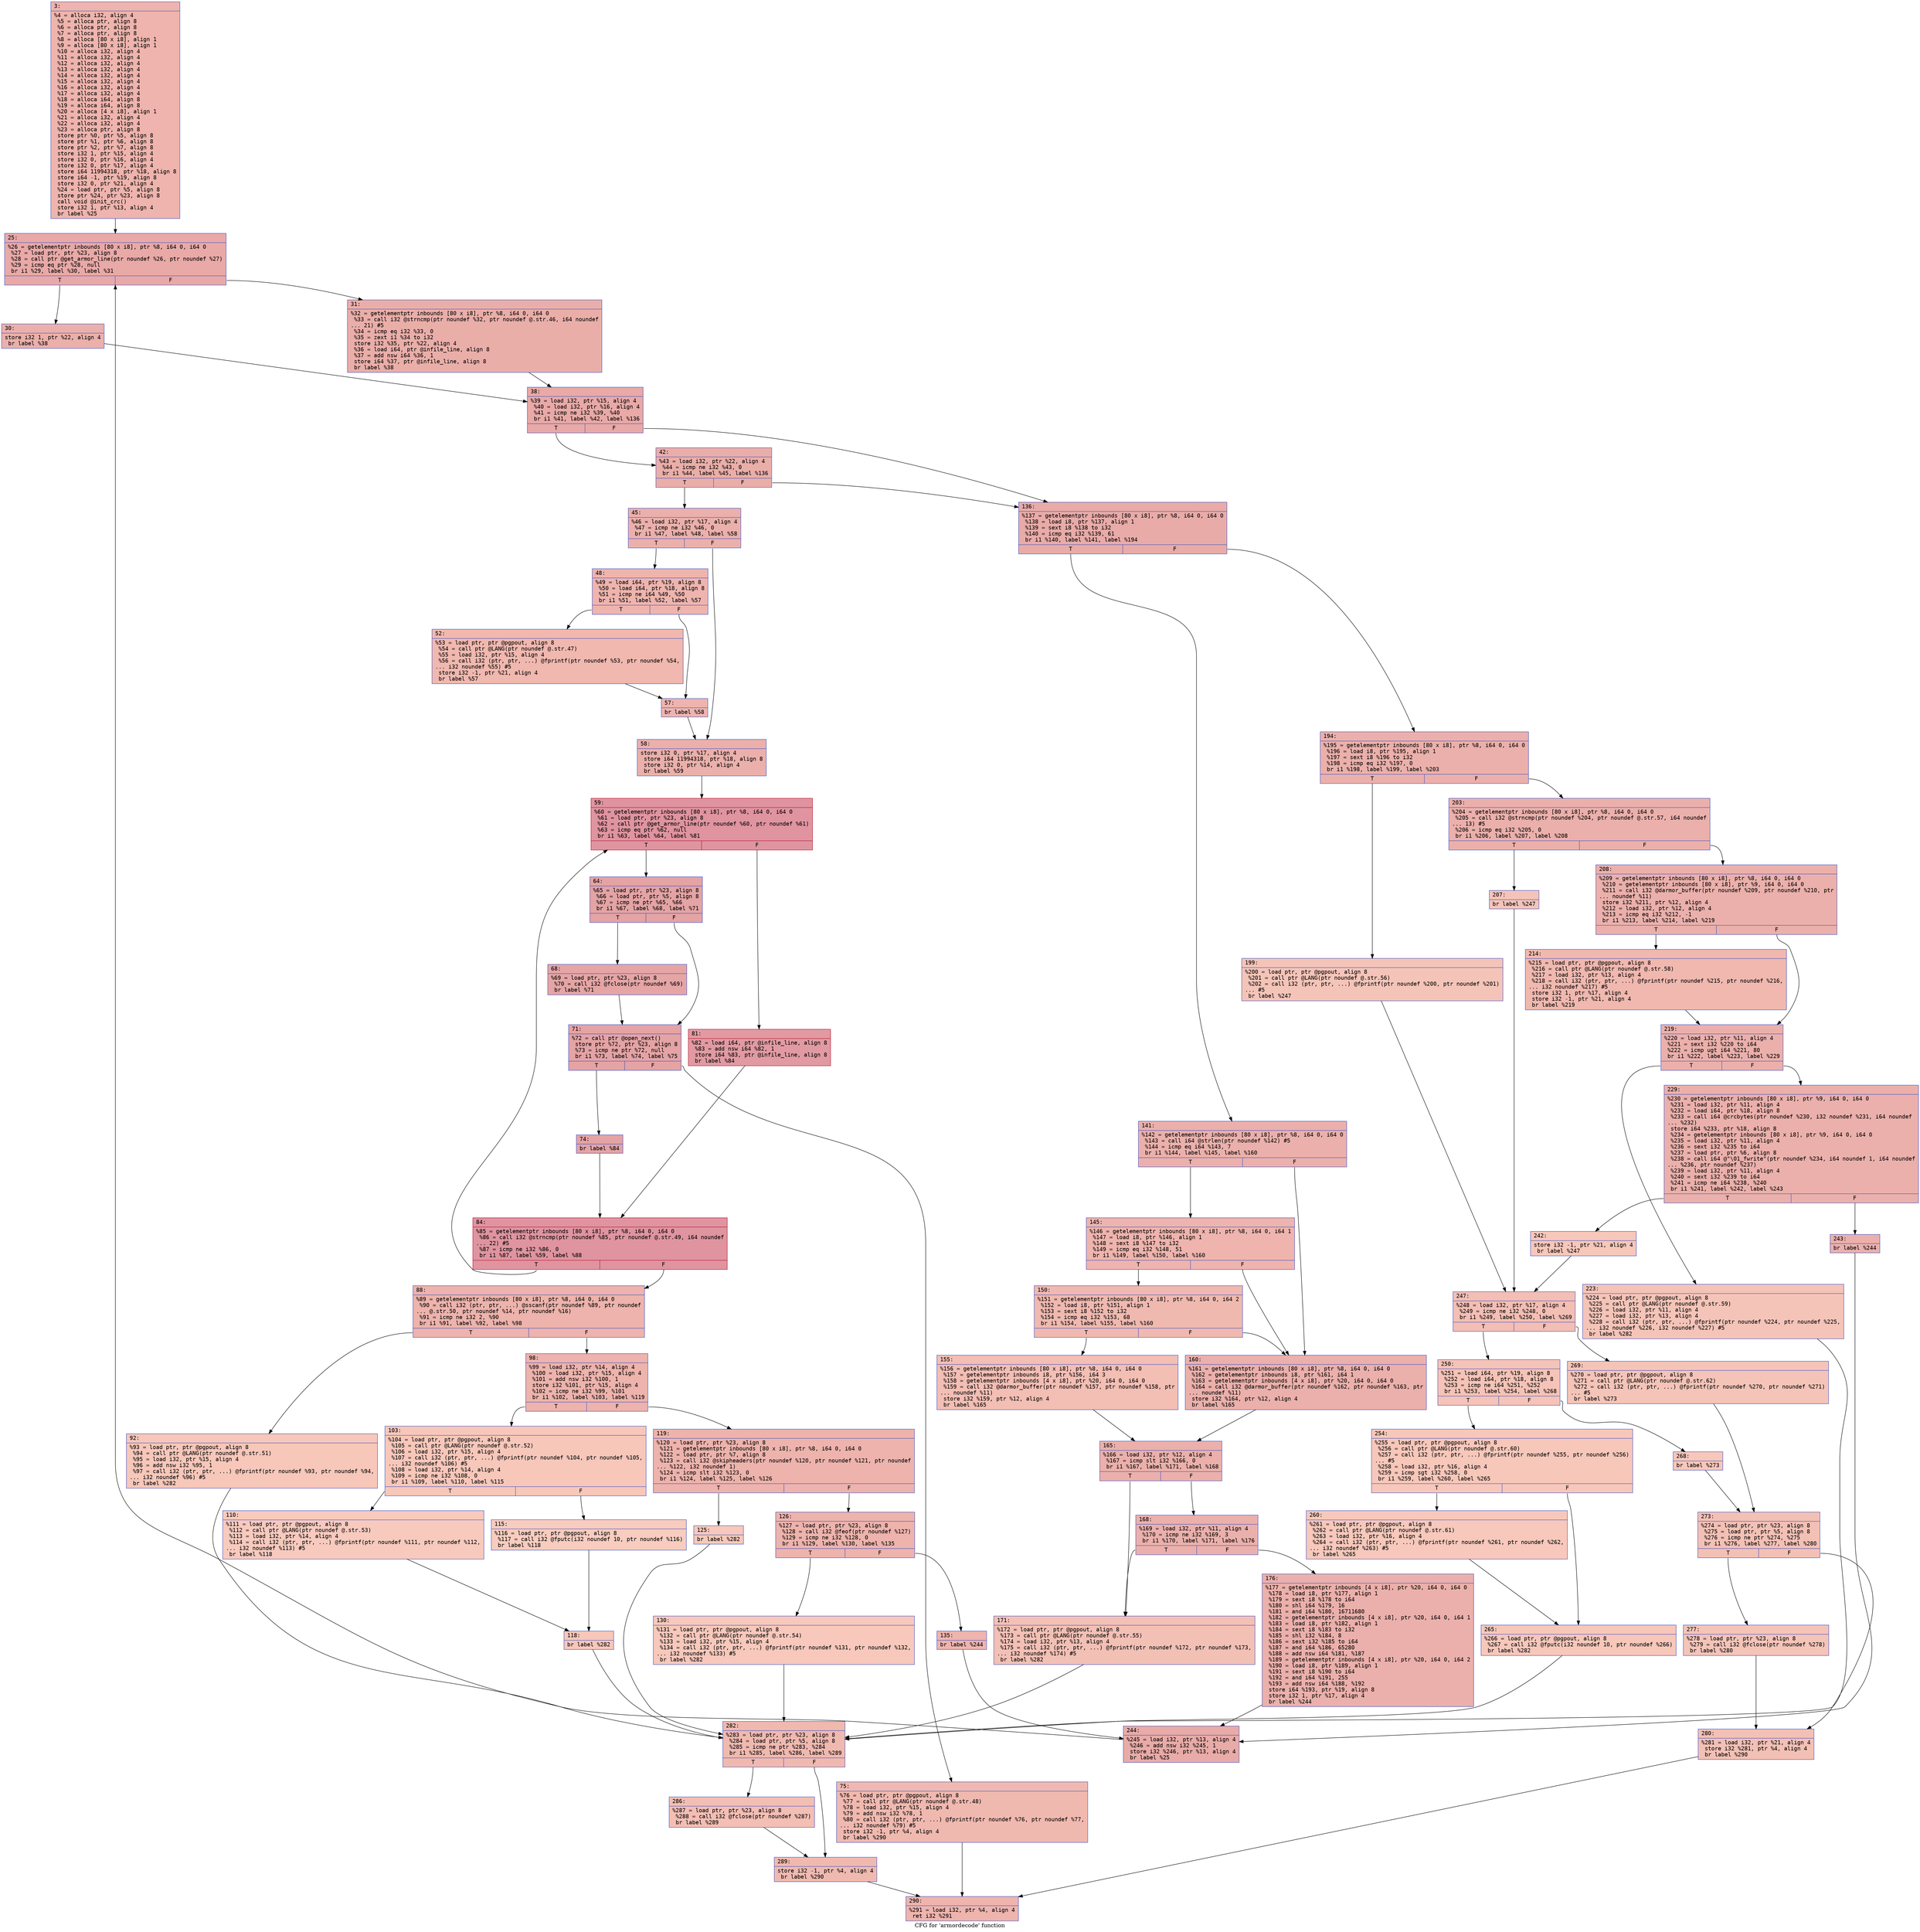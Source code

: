 digraph "CFG for 'armordecode' function" {
	label="CFG for 'armordecode' function";

	Node0x600001c0c230 [shape=record,color="#3d50c3ff", style=filled, fillcolor="#d8564670" fontname="Courier",label="{3:\l|  %4 = alloca i32, align 4\l  %5 = alloca ptr, align 8\l  %6 = alloca ptr, align 8\l  %7 = alloca ptr, align 8\l  %8 = alloca [80 x i8], align 1\l  %9 = alloca [80 x i8], align 1\l  %10 = alloca i32, align 4\l  %11 = alloca i32, align 4\l  %12 = alloca i32, align 4\l  %13 = alloca i32, align 4\l  %14 = alloca i32, align 4\l  %15 = alloca i32, align 4\l  %16 = alloca i32, align 4\l  %17 = alloca i32, align 4\l  %18 = alloca i64, align 8\l  %19 = alloca i64, align 8\l  %20 = alloca [4 x i8], align 1\l  %21 = alloca i32, align 4\l  %22 = alloca i32, align 4\l  %23 = alloca ptr, align 8\l  store ptr %0, ptr %5, align 8\l  store ptr %1, ptr %6, align 8\l  store ptr %2, ptr %7, align 8\l  store i32 1, ptr %15, align 4\l  store i32 0, ptr %16, align 4\l  store i32 0, ptr %17, align 4\l  store i64 11994318, ptr %18, align 8\l  store i64 -1, ptr %19, align 8\l  store i32 0, ptr %21, align 4\l  %24 = load ptr, ptr %5, align 8\l  store ptr %24, ptr %23, align 8\l  call void @init_crc()\l  store i32 1, ptr %13, align 4\l  br label %25\l}"];
	Node0x600001c0c230 -> Node0x600001c0c280[tooltip="3 -> 25\nProbability 100.00%" ];
	Node0x600001c0c280 [shape=record,color="#3d50c3ff", style=filled, fillcolor="#ca3b3770" fontname="Courier",label="{25:\l|  %26 = getelementptr inbounds [80 x i8], ptr %8, i64 0, i64 0\l  %27 = load ptr, ptr %23, align 8\l  %28 = call ptr @get_armor_line(ptr noundef %26, ptr noundef %27)\l  %29 = icmp eq ptr %28, null\l  br i1 %29, label %30, label %31\l|{<s0>T|<s1>F}}"];
	Node0x600001c0c280:s0 -> Node0x600001c0c2d0[tooltip="25 -> 30\nProbability 37.50%" ];
	Node0x600001c0c280:s1 -> Node0x600001c0c320[tooltip="25 -> 31\nProbability 62.50%" ];
	Node0x600001c0c2d0 [shape=record,color="#3d50c3ff", style=filled, fillcolor="#d24b4070" fontname="Courier",label="{30:\l|  store i32 1, ptr %22, align 4\l  br label %38\l}"];
	Node0x600001c0c2d0 -> Node0x600001c0c370[tooltip="30 -> 38\nProbability 100.00%" ];
	Node0x600001c0c320 [shape=record,color="#3d50c3ff", style=filled, fillcolor="#d0473d70" fontname="Courier",label="{31:\l|  %32 = getelementptr inbounds [80 x i8], ptr %8, i64 0, i64 0\l  %33 = call i32 @strncmp(ptr noundef %32, ptr noundef @.str.46, i64 noundef\l... 21) #5\l  %34 = icmp eq i32 %33, 0\l  %35 = zext i1 %34 to i32\l  store i32 %35, ptr %22, align 4\l  %36 = load i64, ptr @infile_line, align 8\l  %37 = add nsw i64 %36, 1\l  store i64 %37, ptr @infile_line, align 8\l  br label %38\l}"];
	Node0x600001c0c320 -> Node0x600001c0c370[tooltip="31 -> 38\nProbability 100.00%" ];
	Node0x600001c0c370 [shape=record,color="#3d50c3ff", style=filled, fillcolor="#ca3b3770" fontname="Courier",label="{38:\l|  %39 = load i32, ptr %15, align 4\l  %40 = load i32, ptr %16, align 4\l  %41 = icmp ne i32 %39, %40\l  br i1 %41, label %42, label %136\l|{<s0>T|<s1>F}}"];
	Node0x600001c0c370:s0 -> Node0x600001c0c3c0[tooltip="38 -> 42\nProbability 50.00%" ];
	Node0x600001c0c370:s1 -> Node0x600001c0cbe0[tooltip="38 -> 136\nProbability 50.00%" ];
	Node0x600001c0c3c0 [shape=record,color="#3d50c3ff", style=filled, fillcolor="#d0473d70" fontname="Courier",label="{42:\l|  %43 = load i32, ptr %22, align 4\l  %44 = icmp ne i32 %43, 0\l  br i1 %44, label %45, label %136\l|{<s0>T|<s1>F}}"];
	Node0x600001c0c3c0:s0 -> Node0x600001c0c410[tooltip="42 -> 45\nProbability 62.50%" ];
	Node0x600001c0c3c0:s1 -> Node0x600001c0cbe0[tooltip="42 -> 136\nProbability 37.50%" ];
	Node0x600001c0c410 [shape=record,color="#3d50c3ff", style=filled, fillcolor="#d24b4070" fontname="Courier",label="{45:\l|  %46 = load i32, ptr %17, align 4\l  %47 = icmp ne i32 %46, 0\l  br i1 %47, label %48, label %58\l|{<s0>T|<s1>F}}"];
	Node0x600001c0c410:s0 -> Node0x600001c0c460[tooltip="45 -> 48\nProbability 62.50%" ];
	Node0x600001c0c410:s1 -> Node0x600001c0c550[tooltip="45 -> 58\nProbability 37.50%" ];
	Node0x600001c0c460 [shape=record,color="#3d50c3ff", style=filled, fillcolor="#d8564670" fontname="Courier",label="{48:\l|  %49 = load i64, ptr %19, align 8\l  %50 = load i64, ptr %18, align 8\l  %51 = icmp ne i64 %49, %50\l  br i1 %51, label %52, label %57\l|{<s0>T|<s1>F}}"];
	Node0x600001c0c460:s0 -> Node0x600001c0c4b0[tooltip="48 -> 52\nProbability 50.00%" ];
	Node0x600001c0c460:s1 -> Node0x600001c0c500[tooltip="48 -> 57\nProbability 50.00%" ];
	Node0x600001c0c4b0 [shape=record,color="#3d50c3ff", style=filled, fillcolor="#dc5d4a70" fontname="Courier",label="{52:\l|  %53 = load ptr, ptr @pgpout, align 8\l  %54 = call ptr @LANG(ptr noundef @.str.47)\l  %55 = load i32, ptr %15, align 4\l  %56 = call i32 (ptr, ptr, ...) @fprintf(ptr noundef %53, ptr noundef %54,\l... i32 noundef %55) #5\l  store i32 -1, ptr %21, align 4\l  br label %57\l}"];
	Node0x600001c0c4b0 -> Node0x600001c0c500[tooltip="52 -> 57\nProbability 100.00%" ];
	Node0x600001c0c500 [shape=record,color="#3d50c3ff", style=filled, fillcolor="#d8564670" fontname="Courier",label="{57:\l|  br label %58\l}"];
	Node0x600001c0c500 -> Node0x600001c0c550[tooltip="57 -> 58\nProbability 100.00%" ];
	Node0x600001c0c550 [shape=record,color="#3d50c3ff", style=filled, fillcolor="#d24b4070" fontname="Courier",label="{58:\l|  store i32 0, ptr %17, align 4\l  store i64 11994318, ptr %18, align 8\l  store i32 0, ptr %14, align 4\l  br label %59\l}"];
	Node0x600001c0c550 -> Node0x600001c0c5a0[tooltip="58 -> 59\nProbability 100.00%" ];
	Node0x600001c0c5a0 [shape=record,color="#b70d28ff", style=filled, fillcolor="#b70d2870" fontname="Courier",label="{59:\l|  %60 = getelementptr inbounds [80 x i8], ptr %8, i64 0, i64 0\l  %61 = load ptr, ptr %23, align 8\l  %62 = call ptr @get_armor_line(ptr noundef %60, ptr noundef %61)\l  %63 = icmp eq ptr %62, null\l  br i1 %63, label %64, label %81\l|{<s0>T|<s1>F}}"];
	Node0x600001c0c5a0:s0 -> Node0x600001c0c5f0[tooltip="59 -> 64\nProbability 37.50%" ];
	Node0x600001c0c5a0:s1 -> Node0x600001c0c780[tooltip="59 -> 81\nProbability 62.50%" ];
	Node0x600001c0c5f0 [shape=record,color="#3d50c3ff", style=filled, fillcolor="#c32e3170" fontname="Courier",label="{64:\l|  %65 = load ptr, ptr %23, align 8\l  %66 = load ptr, ptr %5, align 8\l  %67 = icmp ne ptr %65, %66\l  br i1 %67, label %68, label %71\l|{<s0>T|<s1>F}}"];
	Node0x600001c0c5f0:s0 -> Node0x600001c0c640[tooltip="64 -> 68\nProbability 62.50%" ];
	Node0x600001c0c5f0:s1 -> Node0x600001c0c690[tooltip="64 -> 71\nProbability 37.50%" ];
	Node0x600001c0c640 [shape=record,color="#3d50c3ff", style=filled, fillcolor="#c5333470" fontname="Courier",label="{68:\l|  %69 = load ptr, ptr %23, align 8\l  %70 = call i32 @fclose(ptr noundef %69)\l  br label %71\l}"];
	Node0x600001c0c640 -> Node0x600001c0c690[tooltip="68 -> 71\nProbability 100.00%" ];
	Node0x600001c0c690 [shape=record,color="#3d50c3ff", style=filled, fillcolor="#c32e3170" fontname="Courier",label="{71:\l|  %72 = call ptr @open_next()\l  store ptr %72, ptr %23, align 8\l  %73 = icmp ne ptr %72, null\l  br i1 %73, label %74, label %75\l|{<s0>T|<s1>F}}"];
	Node0x600001c0c690:s0 -> Node0x600001c0c6e0[tooltip="71 -> 74\nProbability 96.88%" ];
	Node0x600001c0c690:s1 -> Node0x600001c0c730[tooltip="71 -> 75\nProbability 3.12%" ];
	Node0x600001c0c6e0 [shape=record,color="#3d50c3ff", style=filled, fillcolor="#c32e3170" fontname="Courier",label="{74:\l|  br label %84\l}"];
	Node0x600001c0c6e0 -> Node0x600001c0c7d0[tooltip="74 -> 84\nProbability 100.00%" ];
	Node0x600001c0c730 [shape=record,color="#3d50c3ff", style=filled, fillcolor="#de614d70" fontname="Courier",label="{75:\l|  %76 = load ptr, ptr @pgpout, align 8\l  %77 = call ptr @LANG(ptr noundef @.str.48)\l  %78 = load i32, ptr %15, align 4\l  %79 = add nsw i32 %78, 1\l  %80 = call i32 (ptr, ptr, ...) @fprintf(ptr noundef %76, ptr noundef %77,\l... i32 noundef %79) #5\l  store i32 -1, ptr %4, align 4\l  br label %290\l}"];
	Node0x600001c0c730 -> Node0x600001c0d6d0[tooltip="75 -> 290\nProbability 100.00%" ];
	Node0x600001c0c780 [shape=record,color="#b70d28ff", style=filled, fillcolor="#bb1b2c70" fontname="Courier",label="{81:\l|  %82 = load i64, ptr @infile_line, align 8\l  %83 = add nsw i64 %82, 1\l  store i64 %83, ptr @infile_line, align 8\l  br label %84\l}"];
	Node0x600001c0c780 -> Node0x600001c0c7d0[tooltip="81 -> 84\nProbability 100.00%" ];
	Node0x600001c0c7d0 [shape=record,color="#b70d28ff", style=filled, fillcolor="#b70d2870" fontname="Courier",label="{84:\l|  %85 = getelementptr inbounds [80 x i8], ptr %8, i64 0, i64 0\l  %86 = call i32 @strncmp(ptr noundef %85, ptr noundef @.str.49, i64 noundef\l... 22) #5\l  %87 = icmp ne i32 %86, 0\l  br i1 %87, label %59, label %88\l|{<s0>T|<s1>F}}"];
	Node0x600001c0c7d0:s0 -> Node0x600001c0c5a0[tooltip="84 -> 59\nProbability 96.88%" ];
	Node0x600001c0c7d0:s1 -> Node0x600001c0c820[tooltip="84 -> 88\nProbability 3.12%" ];
	Node0x600001c0c820 [shape=record,color="#3d50c3ff", style=filled, fillcolor="#d6524470" fontname="Courier",label="{88:\l|  %89 = getelementptr inbounds [80 x i8], ptr %8, i64 0, i64 0\l  %90 = call i32 (ptr, ptr, ...) @sscanf(ptr noundef %89, ptr noundef\l... @.str.50, ptr noundef %14, ptr noundef %16)\l  %91 = icmp ne i32 2, %90\l  br i1 %91, label %92, label %98\l|{<s0>T|<s1>F}}"];
	Node0x600001c0c820:s0 -> Node0x600001c0c870[tooltip="88 -> 92\nProbability 3.12%" ];
	Node0x600001c0c820:s1 -> Node0x600001c0c8c0[tooltip="88 -> 98\nProbability 96.88%" ];
	Node0x600001c0c870 [shape=record,color="#3d50c3ff", style=filled, fillcolor="#ec7f6370" fontname="Courier",label="{92:\l|  %93 = load ptr, ptr @pgpout, align 8\l  %94 = call ptr @LANG(ptr noundef @.str.51)\l  %95 = load i32, ptr %15, align 4\l  %96 = add nsw i32 %95, 1\l  %97 = call i32 (ptr, ptr, ...) @fprintf(ptr noundef %93, ptr noundef %94,\l... i32 noundef %96) #5\l  br label %282\l}"];
	Node0x600001c0c870 -> Node0x600001c0d5e0[tooltip="92 -> 282\nProbability 100.00%" ];
	Node0x600001c0c8c0 [shape=record,color="#3d50c3ff", style=filled, fillcolor="#d6524470" fontname="Courier",label="{98:\l|  %99 = load i32, ptr %14, align 4\l  %100 = load i32, ptr %15, align 4\l  %101 = add nsw i32 %100, 1\l  store i32 %101, ptr %15, align 4\l  %102 = icmp ne i32 %99, %101\l  br i1 %102, label %103, label %119\l|{<s0>T|<s1>F}}"];
	Node0x600001c0c8c0:s0 -> Node0x600001c0c910[tooltip="98 -> 103\nProbability 3.12%" ];
	Node0x600001c0c8c0:s1 -> Node0x600001c0ca50[tooltip="98 -> 119\nProbability 96.88%" ];
	Node0x600001c0c910 [shape=record,color="#3d50c3ff", style=filled, fillcolor="#ec7f6370" fontname="Courier",label="{103:\l|  %104 = load ptr, ptr @pgpout, align 8\l  %105 = call ptr @LANG(ptr noundef @.str.52)\l  %106 = load i32, ptr %15, align 4\l  %107 = call i32 (ptr, ptr, ...) @fprintf(ptr noundef %104, ptr noundef %105,\l... i32 noundef %106) #5\l  %108 = load i32, ptr %14, align 4\l  %109 = icmp ne i32 %108, 0\l  br i1 %109, label %110, label %115\l|{<s0>T|<s1>F}}"];
	Node0x600001c0c910:s0 -> Node0x600001c0c960[tooltip="103 -> 110\nProbability 62.50%" ];
	Node0x600001c0c910:s1 -> Node0x600001c0c9b0[tooltip="103 -> 115\nProbability 37.50%" ];
	Node0x600001c0c960 [shape=record,color="#3d50c3ff", style=filled, fillcolor="#ef886b70" fontname="Courier",label="{110:\l|  %111 = load ptr, ptr @pgpout, align 8\l  %112 = call ptr @LANG(ptr noundef @.str.53)\l  %113 = load i32, ptr %14, align 4\l  %114 = call i32 (ptr, ptr, ...) @fprintf(ptr noundef %111, ptr noundef %112,\l... i32 noundef %113) #5\l  br label %118\l}"];
	Node0x600001c0c960 -> Node0x600001c0ca00[tooltip="110 -> 118\nProbability 100.00%" ];
	Node0x600001c0c9b0 [shape=record,color="#3d50c3ff", style=filled, fillcolor="#f08b6e70" fontname="Courier",label="{115:\l|  %116 = load ptr, ptr @pgpout, align 8\l  %117 = call i32 @fputc(i32 noundef 10, ptr noundef %116)\l  br label %118\l}"];
	Node0x600001c0c9b0 -> Node0x600001c0ca00[tooltip="115 -> 118\nProbability 100.00%" ];
	Node0x600001c0ca00 [shape=record,color="#3d50c3ff", style=filled, fillcolor="#ec7f6370" fontname="Courier",label="{118:\l|  br label %282\l}"];
	Node0x600001c0ca00 -> Node0x600001c0d5e0[tooltip="118 -> 282\nProbability 100.00%" ];
	Node0x600001c0ca50 [shape=record,color="#3d50c3ff", style=filled, fillcolor="#d6524470" fontname="Courier",label="{119:\l|  %120 = load ptr, ptr %23, align 8\l  %121 = getelementptr inbounds [80 x i8], ptr %8, i64 0, i64 0\l  %122 = load ptr, ptr %7, align 8\l  %123 = call i32 @skipheaders(ptr noundef %120, ptr noundef %121, ptr noundef\l... %122, i32 noundef 1)\l  %124 = icmp slt i32 %123, 0\l  br i1 %124, label %125, label %126\l|{<s0>T|<s1>F}}"];
	Node0x600001c0ca50:s0 -> Node0x600001c0caa0[tooltip="119 -> 125\nProbability 3.12%" ];
	Node0x600001c0ca50:s1 -> Node0x600001c0caf0[tooltip="119 -> 126\nProbability 96.88%" ];
	Node0x600001c0caa0 [shape=record,color="#3d50c3ff", style=filled, fillcolor="#ed836670" fontname="Courier",label="{125:\l|  br label %282\l}"];
	Node0x600001c0caa0 -> Node0x600001c0d5e0[tooltip="125 -> 282\nProbability 100.00%" ];
	Node0x600001c0caf0 [shape=record,color="#3d50c3ff", style=filled, fillcolor="#d6524470" fontname="Courier",label="{126:\l|  %127 = load ptr, ptr %23, align 8\l  %128 = call i32 @feof(ptr noundef %127)\l  %129 = icmp ne i32 %128, 0\l  br i1 %129, label %130, label %135\l|{<s0>T|<s1>F}}"];
	Node0x600001c0caf0:s0 -> Node0x600001c0cb40[tooltip="126 -> 130\nProbability 3.12%" ];
	Node0x600001c0caf0:s1 -> Node0x600001c0cb90[tooltip="126 -> 135\nProbability 96.88%" ];
	Node0x600001c0cb40 [shape=record,color="#3d50c3ff", style=filled, fillcolor="#ed836670" fontname="Courier",label="{130:\l|  %131 = load ptr, ptr @pgpout, align 8\l  %132 = call ptr @LANG(ptr noundef @.str.54)\l  %133 = load i32, ptr %15, align 4\l  %134 = call i32 (ptr, ptr, ...) @fprintf(ptr noundef %131, ptr noundef %132,\l... i32 noundef %133) #5\l  br label %282\l}"];
	Node0x600001c0cb40 -> Node0x600001c0d5e0[tooltip="130 -> 282\nProbability 100.00%" ];
	Node0x600001c0cb90 [shape=record,color="#3d50c3ff", style=filled, fillcolor="#d8564670" fontname="Courier",label="{135:\l|  br label %244\l}"];
	Node0x600001c0cb90 -> Node0x600001c0d270[tooltip="135 -> 244\nProbability 100.00%" ];
	Node0x600001c0cbe0 [shape=record,color="#3d50c3ff", style=filled, fillcolor="#cc403a70" fontname="Courier",label="{136:\l|  %137 = getelementptr inbounds [80 x i8], ptr %8, i64 0, i64 0\l  %138 = load i8, ptr %137, align 1\l  %139 = sext i8 %138 to i32\l  %140 = icmp eq i32 %139, 61\l  br i1 %140, label %141, label %194\l|{<s0>T|<s1>F}}"];
	Node0x600001c0cbe0:s0 -> Node0x600001c0cc30[tooltip="136 -> 141\nProbability 50.00%" ];
	Node0x600001c0cbe0:s1 -> Node0x600001c0cf00[tooltip="136 -> 194\nProbability 50.00%" ];
	Node0x600001c0cc30 [shape=record,color="#3d50c3ff", style=filled, fillcolor="#d24b4070" fontname="Courier",label="{141:\l|  %142 = getelementptr inbounds [80 x i8], ptr %8, i64 0, i64 0\l  %143 = call i64 @strlen(ptr noundef %142) #5\l  %144 = icmp eq i64 %143, 7\l  br i1 %144, label %145, label %160\l|{<s0>T|<s1>F}}"];
	Node0x600001c0cc30:s0 -> Node0x600001c0cc80[tooltip="141 -> 145\nProbability 50.00%" ];
	Node0x600001c0cc30:s1 -> Node0x600001c0cd70[tooltip="141 -> 160\nProbability 50.00%" ];
	Node0x600001c0cc80 [shape=record,color="#3d50c3ff", style=filled, fillcolor="#d8564670" fontname="Courier",label="{145:\l|  %146 = getelementptr inbounds [80 x i8], ptr %8, i64 0, i64 1\l  %147 = load i8, ptr %146, align 1\l  %148 = sext i8 %147 to i32\l  %149 = icmp eq i32 %148, 51\l  br i1 %149, label %150, label %160\l|{<s0>T|<s1>F}}"];
	Node0x600001c0cc80:s0 -> Node0x600001c0ccd0[tooltip="145 -> 150\nProbability 50.00%" ];
	Node0x600001c0cc80:s1 -> Node0x600001c0cd70[tooltip="145 -> 160\nProbability 50.00%" ];
	Node0x600001c0ccd0 [shape=record,color="#3d50c3ff", style=filled, fillcolor="#de614d70" fontname="Courier",label="{150:\l|  %151 = getelementptr inbounds [80 x i8], ptr %8, i64 0, i64 2\l  %152 = load i8, ptr %151, align 1\l  %153 = sext i8 %152 to i32\l  %154 = icmp eq i32 %153, 68\l  br i1 %154, label %155, label %160\l|{<s0>T|<s1>F}}"];
	Node0x600001c0ccd0:s0 -> Node0x600001c0cd20[tooltip="150 -> 155\nProbability 50.00%" ];
	Node0x600001c0ccd0:s1 -> Node0x600001c0cd70[tooltip="150 -> 160\nProbability 50.00%" ];
	Node0x600001c0cd20 [shape=record,color="#3d50c3ff", style=filled, fillcolor="#e36c5570" fontname="Courier",label="{155:\l|  %156 = getelementptr inbounds [80 x i8], ptr %8, i64 0, i64 0\l  %157 = getelementptr inbounds i8, ptr %156, i64 3\l  %158 = getelementptr inbounds [4 x i8], ptr %20, i64 0, i64 0\l  %159 = call i32 @darmor_buffer(ptr noundef %157, ptr noundef %158, ptr\l... noundef %11)\l  store i32 %159, ptr %12, align 4\l  br label %165\l}"];
	Node0x600001c0cd20 -> Node0x600001c0cdc0[tooltip="155 -> 165\nProbability 100.00%" ];
	Node0x600001c0cd70 [shape=record,color="#3d50c3ff", style=filled, fillcolor="#d24b4070" fontname="Courier",label="{160:\l|  %161 = getelementptr inbounds [80 x i8], ptr %8, i64 0, i64 0\l  %162 = getelementptr inbounds i8, ptr %161, i64 1\l  %163 = getelementptr inbounds [4 x i8], ptr %20, i64 0, i64 0\l  %164 = call i32 @darmor_buffer(ptr noundef %162, ptr noundef %163, ptr\l... noundef %11)\l  store i32 %164, ptr %12, align 4\l  br label %165\l}"];
	Node0x600001c0cd70 -> Node0x600001c0cdc0[tooltip="160 -> 165\nProbability 100.00%" ];
	Node0x600001c0cdc0 [shape=record,color="#3d50c3ff", style=filled, fillcolor="#d24b4070" fontname="Courier",label="{165:\l|  %166 = load i32, ptr %12, align 4\l  %167 = icmp slt i32 %166, 0\l  br i1 %167, label %171, label %168\l|{<s0>T|<s1>F}}"];
	Node0x600001c0cdc0:s0 -> Node0x600001c0ce60[tooltip="165 -> 171\nProbability 3.12%" ];
	Node0x600001c0cdc0:s1 -> Node0x600001c0ce10[tooltip="165 -> 168\nProbability 96.88%" ];
	Node0x600001c0ce10 [shape=record,color="#3d50c3ff", style=filled, fillcolor="#d24b4070" fontname="Courier",label="{168:\l|  %169 = load i32, ptr %11, align 4\l  %170 = icmp ne i32 %169, 3\l  br i1 %170, label %171, label %176\l|{<s0>T|<s1>F}}"];
	Node0x600001c0ce10:s0 -> Node0x600001c0ce60[tooltip="168 -> 171\nProbability 3.12%" ];
	Node0x600001c0ce10:s1 -> Node0x600001c0ceb0[tooltip="168 -> 176\nProbability 96.88%" ];
	Node0x600001c0ce60 [shape=record,color="#3d50c3ff", style=filled, fillcolor="#e5705870" fontname="Courier",label="{171:\l|  %172 = load ptr, ptr @pgpout, align 8\l  %173 = call ptr @LANG(ptr noundef @.str.55)\l  %174 = load i32, ptr %13, align 4\l  %175 = call i32 (ptr, ptr, ...) @fprintf(ptr noundef %172, ptr noundef %173,\l... i32 noundef %174) #5\l  br label %282\l}"];
	Node0x600001c0ce60 -> Node0x600001c0d5e0[tooltip="171 -> 282\nProbability 100.00%" ];
	Node0x600001c0ceb0 [shape=record,color="#3d50c3ff", style=filled, fillcolor="#d24b4070" fontname="Courier",label="{176:\l|  %177 = getelementptr inbounds [4 x i8], ptr %20, i64 0, i64 0\l  %178 = load i8, ptr %177, align 1\l  %179 = sext i8 %178 to i64\l  %180 = shl i64 %179, 16\l  %181 = and i64 %180, 16711680\l  %182 = getelementptr inbounds [4 x i8], ptr %20, i64 0, i64 1\l  %183 = load i8, ptr %182, align 1\l  %184 = sext i8 %183 to i32\l  %185 = shl i32 %184, 8\l  %186 = sext i32 %185 to i64\l  %187 = and i64 %186, 65280\l  %188 = add nsw i64 %181, %187\l  %189 = getelementptr inbounds [4 x i8], ptr %20, i64 0, i64 2\l  %190 = load i8, ptr %189, align 1\l  %191 = sext i8 %190 to i64\l  %192 = and i64 %191, 255\l  %193 = add nsw i64 %188, %192\l  store i64 %193, ptr %19, align 8\l  store i32 1, ptr %17, align 4\l  br label %244\l}"];
	Node0x600001c0ceb0 -> Node0x600001c0d270[tooltip="176 -> 244\nProbability 100.00%" ];
	Node0x600001c0cf00 [shape=record,color="#3d50c3ff", style=filled, fillcolor="#d24b4070" fontname="Courier",label="{194:\l|  %195 = getelementptr inbounds [80 x i8], ptr %8, i64 0, i64 0\l  %196 = load i8, ptr %195, align 1\l  %197 = sext i8 %196 to i32\l  %198 = icmp eq i32 %197, 0\l  br i1 %198, label %199, label %203\l|{<s0>T|<s1>F}}"];
	Node0x600001c0cf00:s0 -> Node0x600001c0cf50[tooltip="194 -> 199\nProbability 3.12%" ];
	Node0x600001c0cf00:s1 -> Node0x600001c0cfa0[tooltip="194 -> 203\nProbability 96.88%" ];
	Node0x600001c0cf50 [shape=record,color="#3d50c3ff", style=filled, fillcolor="#e97a5f70" fontname="Courier",label="{199:\l|  %200 = load ptr, ptr @pgpout, align 8\l  %201 = call ptr @LANG(ptr noundef @.str.56)\l  %202 = call i32 (ptr, ptr, ...) @fprintf(ptr noundef %200, ptr noundef %201)\l... #5\l  br label %247\l}"];
	Node0x600001c0cf50 -> Node0x600001c0d2c0[tooltip="199 -> 247\nProbability 100.00%" ];
	Node0x600001c0cfa0 [shape=record,color="#3d50c3ff", style=filled, fillcolor="#d24b4070" fontname="Courier",label="{203:\l|  %204 = getelementptr inbounds [80 x i8], ptr %8, i64 0, i64 0\l  %205 = call i32 @strncmp(ptr noundef %204, ptr noundef @.str.57, i64 noundef\l... 13) #5\l  %206 = icmp eq i32 %205, 0\l  br i1 %206, label %207, label %208\l|{<s0>T|<s1>F}}"];
	Node0x600001c0cfa0:s0 -> Node0x600001c0cff0[tooltip="203 -> 207\nProbability 3.12%" ];
	Node0x600001c0cfa0:s1 -> Node0x600001c0d040[tooltip="203 -> 208\nProbability 96.88%" ];
	Node0x600001c0cff0 [shape=record,color="#3d50c3ff", style=filled, fillcolor="#e97a5f70" fontname="Courier",label="{207:\l|  br label %247\l}"];
	Node0x600001c0cff0 -> Node0x600001c0d2c0[tooltip="207 -> 247\nProbability 100.00%" ];
	Node0x600001c0d040 [shape=record,color="#3d50c3ff", style=filled, fillcolor="#d24b4070" fontname="Courier",label="{208:\l|  %209 = getelementptr inbounds [80 x i8], ptr %8, i64 0, i64 0\l  %210 = getelementptr inbounds [80 x i8], ptr %9, i64 0, i64 0\l  %211 = call i32 @darmor_buffer(ptr noundef %209, ptr noundef %210, ptr\l... noundef %11)\l  store i32 %211, ptr %12, align 4\l  %212 = load i32, ptr %12, align 4\l  %213 = icmp eq i32 %212, -1\l  br i1 %213, label %214, label %219\l|{<s0>T|<s1>F}}"];
	Node0x600001c0d040:s0 -> Node0x600001c0d090[tooltip="208 -> 214\nProbability 37.50%" ];
	Node0x600001c0d040:s1 -> Node0x600001c0d0e0[tooltip="208 -> 219\nProbability 62.50%" ];
	Node0x600001c0d090 [shape=record,color="#3d50c3ff", style=filled, fillcolor="#dc5d4a70" fontname="Courier",label="{214:\l|  %215 = load ptr, ptr @pgpout, align 8\l  %216 = call ptr @LANG(ptr noundef @.str.58)\l  %217 = load i32, ptr %13, align 4\l  %218 = call i32 (ptr, ptr, ...) @fprintf(ptr noundef %215, ptr noundef %216,\l... i32 noundef %217) #5\l  store i32 1, ptr %17, align 4\l  store i32 -1, ptr %21, align 4\l  br label %219\l}"];
	Node0x600001c0d090 -> Node0x600001c0d0e0[tooltip="214 -> 219\nProbability 100.00%" ];
	Node0x600001c0d0e0 [shape=record,color="#3d50c3ff", style=filled, fillcolor="#d24b4070" fontname="Courier",label="{219:\l|  %220 = load i32, ptr %11, align 4\l  %221 = sext i32 %220 to i64\l  %222 = icmp ugt i64 %221, 80\l  br i1 %222, label %223, label %229\l|{<s0>T|<s1>F}}"];
	Node0x600001c0d0e0:s0 -> Node0x600001c0d130[tooltip="219 -> 223\nProbability 3.12%" ];
	Node0x600001c0d0e0:s1 -> Node0x600001c0d180[tooltip="219 -> 229\nProbability 96.88%" ];
	Node0x600001c0d130 [shape=record,color="#3d50c3ff", style=filled, fillcolor="#e97a5f70" fontname="Courier",label="{223:\l|  %224 = load ptr, ptr @pgpout, align 8\l  %225 = call ptr @LANG(ptr noundef @.str.59)\l  %226 = load i32, ptr %11, align 4\l  %227 = load i32, ptr %13, align 4\l  %228 = call i32 (ptr, ptr, ...) @fprintf(ptr noundef %224, ptr noundef %225,\l... i32 noundef %226, i32 noundef %227) #5\l  br label %282\l}"];
	Node0x600001c0d130 -> Node0x600001c0d5e0[tooltip="223 -> 282\nProbability 100.00%" ];
	Node0x600001c0d180 [shape=record,color="#3d50c3ff", style=filled, fillcolor="#d24b4070" fontname="Courier",label="{229:\l|  %230 = getelementptr inbounds [80 x i8], ptr %9, i64 0, i64 0\l  %231 = load i32, ptr %11, align 4\l  %232 = load i64, ptr %18, align 8\l  %233 = call i64 @crcbytes(ptr noundef %230, i32 noundef %231, i64 noundef\l... %232)\l  store i64 %233, ptr %18, align 8\l  %234 = getelementptr inbounds [80 x i8], ptr %9, i64 0, i64 0\l  %235 = load i32, ptr %11, align 4\l  %236 = sext i32 %235 to i64\l  %237 = load ptr, ptr %6, align 8\l  %238 = call i64 @\"\\01_fwrite\"(ptr noundef %234, i64 noundef 1, i64 noundef\l... %236, ptr noundef %237)\l  %239 = load i32, ptr %11, align 4\l  %240 = sext i32 %239 to i64\l  %241 = icmp ne i64 %238, %240\l  br i1 %241, label %242, label %243\l|{<s0>T|<s1>F}}"];
	Node0x600001c0d180:s0 -> Node0x600001c0d1d0[tooltip="229 -> 242\nProbability 3.12%" ];
	Node0x600001c0d180:s1 -> Node0x600001c0d220[tooltip="229 -> 243\nProbability 96.88%" ];
	Node0x600001c0d1d0 [shape=record,color="#3d50c3ff", style=filled, fillcolor="#ec7f6370" fontname="Courier",label="{242:\l|  store i32 -1, ptr %21, align 4\l  br label %247\l}"];
	Node0x600001c0d1d0 -> Node0x600001c0d2c0[tooltip="242 -> 247\nProbability 100.00%" ];
	Node0x600001c0d220 [shape=record,color="#3d50c3ff", style=filled, fillcolor="#d24b4070" fontname="Courier",label="{243:\l|  br label %244\l}"];
	Node0x600001c0d220 -> Node0x600001c0d270[tooltip="243 -> 244\nProbability 100.00%" ];
	Node0x600001c0d270 [shape=record,color="#3d50c3ff", style=filled, fillcolor="#cc403a70" fontname="Courier",label="{244:\l|  %245 = load i32, ptr %13, align 4\l  %246 = add nsw i32 %245, 1\l  store i32 %246, ptr %13, align 4\l  br label %25\l}"];
	Node0x600001c0d270 -> Node0x600001c0c280[tooltip="244 -> 25\nProbability 100.00%" ];
	Node0x600001c0d2c0 [shape=record,color="#3d50c3ff", style=filled, fillcolor="#e36c5570" fontname="Courier",label="{247:\l|  %248 = load i32, ptr %17, align 4\l  %249 = icmp ne i32 %248, 0\l  br i1 %249, label %250, label %269\l|{<s0>T|<s1>F}}"];
	Node0x600001c0d2c0:s0 -> Node0x600001c0d310[tooltip="247 -> 250\nProbability 62.50%" ];
	Node0x600001c0d2c0:s1 -> Node0x600001c0d4a0[tooltip="247 -> 269\nProbability 37.50%" ];
	Node0x600001c0d310 [shape=record,color="#3d50c3ff", style=filled, fillcolor="#e8765c70" fontname="Courier",label="{250:\l|  %251 = load i64, ptr %19, align 8\l  %252 = load i64, ptr %18, align 8\l  %253 = icmp ne i64 %251, %252\l  br i1 %253, label %254, label %268\l|{<s0>T|<s1>F}}"];
	Node0x600001c0d310:s0 -> Node0x600001c0d360[tooltip="250 -> 254\nProbability 50.00%" ];
	Node0x600001c0d310:s1 -> Node0x600001c0d450[tooltip="250 -> 268\nProbability 50.00%" ];
	Node0x600001c0d360 [shape=record,color="#3d50c3ff", style=filled, fillcolor="#ec7f6370" fontname="Courier",label="{254:\l|  %255 = load ptr, ptr @pgpout, align 8\l  %256 = call ptr @LANG(ptr noundef @.str.60)\l  %257 = call i32 (ptr, ptr, ...) @fprintf(ptr noundef %255, ptr noundef %256)\l... #5\l  %258 = load i32, ptr %16, align 4\l  %259 = icmp sgt i32 %258, 0\l  br i1 %259, label %260, label %265\l|{<s0>T|<s1>F}}"];
	Node0x600001c0d360:s0 -> Node0x600001c0d3b0[tooltip="254 -> 260\nProbability 62.50%" ];
	Node0x600001c0d360:s1 -> Node0x600001c0d400[tooltip="254 -> 265\nProbability 37.50%" ];
	Node0x600001c0d3b0 [shape=record,color="#3d50c3ff", style=filled, fillcolor="#ed836670" fontname="Courier",label="{260:\l|  %261 = load ptr, ptr @pgpout, align 8\l  %262 = call ptr @LANG(ptr noundef @.str.61)\l  %263 = load i32, ptr %16, align 4\l  %264 = call i32 (ptr, ptr, ...) @fprintf(ptr noundef %261, ptr noundef %262,\l... i32 noundef %263) #5\l  br label %265\l}"];
	Node0x600001c0d3b0 -> Node0x600001c0d400[tooltip="260 -> 265\nProbability 100.00%" ];
	Node0x600001c0d400 [shape=record,color="#3d50c3ff", style=filled, fillcolor="#ec7f6370" fontname="Courier",label="{265:\l|  %266 = load ptr, ptr @pgpout, align 8\l  %267 = call i32 @fputc(i32 noundef 10, ptr noundef %266)\l  br label %282\l}"];
	Node0x600001c0d400 -> Node0x600001c0d5e0[tooltip="265 -> 282\nProbability 100.00%" ];
	Node0x600001c0d450 [shape=record,color="#3d50c3ff", style=filled, fillcolor="#ec7f6370" fontname="Courier",label="{268:\l|  br label %273\l}"];
	Node0x600001c0d450 -> Node0x600001c0d4f0[tooltip="268 -> 273\nProbability 100.00%" ];
	Node0x600001c0d4a0 [shape=record,color="#3d50c3ff", style=filled, fillcolor="#e97a5f70" fontname="Courier",label="{269:\l|  %270 = load ptr, ptr @pgpout, align 8\l  %271 = call ptr @LANG(ptr noundef @.str.62)\l  %272 = call i32 (ptr, ptr, ...) @fprintf(ptr noundef %270, ptr noundef %271)\l... #5\l  br label %273\l}"];
	Node0x600001c0d4a0 -> Node0x600001c0d4f0[tooltip="269 -> 273\nProbability 100.00%" ];
	Node0x600001c0d4f0 [shape=record,color="#3d50c3ff", style=filled, fillcolor="#e5705870" fontname="Courier",label="{273:\l|  %274 = load ptr, ptr %23, align 8\l  %275 = load ptr, ptr %5, align 8\l  %276 = icmp ne ptr %274, %275\l  br i1 %276, label %277, label %280\l|{<s0>T|<s1>F}}"];
	Node0x600001c0d4f0:s0 -> Node0x600001c0d540[tooltip="273 -> 277\nProbability 62.50%" ];
	Node0x600001c0d4f0:s1 -> Node0x600001c0d590[tooltip="273 -> 280\nProbability 37.50%" ];
	Node0x600001c0d540 [shape=record,color="#3d50c3ff", style=filled, fillcolor="#e97a5f70" fontname="Courier",label="{277:\l|  %278 = load ptr, ptr %23, align 8\l  %279 = call i32 @fclose(ptr noundef %278)\l  br label %280\l}"];
	Node0x600001c0d540 -> Node0x600001c0d590[tooltip="277 -> 280\nProbability 100.00%" ];
	Node0x600001c0d590 [shape=record,color="#3d50c3ff", style=filled, fillcolor="#e5705870" fontname="Courier",label="{280:\l|  %281 = load i32, ptr %21, align 4\l  store i32 %281, ptr %4, align 4\l  br label %290\l}"];
	Node0x600001c0d590 -> Node0x600001c0d6d0[tooltip="280 -> 290\nProbability 100.00%" ];
	Node0x600001c0d5e0 [shape=record,color="#3d50c3ff", style=filled, fillcolor="#de614d70" fontname="Courier",label="{282:\l|  %283 = load ptr, ptr %23, align 8\l  %284 = load ptr, ptr %5, align 8\l  %285 = icmp ne ptr %283, %284\l  br i1 %285, label %286, label %289\l|{<s0>T|<s1>F}}"];
	Node0x600001c0d5e0:s0 -> Node0x600001c0d630[tooltip="282 -> 286\nProbability 62.50%" ];
	Node0x600001c0d5e0:s1 -> Node0x600001c0d680[tooltip="282 -> 289\nProbability 37.50%" ];
	Node0x600001c0d630 [shape=record,color="#3d50c3ff", style=filled, fillcolor="#e36c5570" fontname="Courier",label="{286:\l|  %287 = load ptr, ptr %23, align 8\l  %288 = call i32 @fclose(ptr noundef %287)\l  br label %289\l}"];
	Node0x600001c0d630 -> Node0x600001c0d680[tooltip="286 -> 289\nProbability 100.00%" ];
	Node0x600001c0d680 [shape=record,color="#3d50c3ff", style=filled, fillcolor="#de614d70" fontname="Courier",label="{289:\l|  store i32 -1, ptr %4, align 4\l  br label %290\l}"];
	Node0x600001c0d680 -> Node0x600001c0d6d0[tooltip="289 -> 290\nProbability 100.00%" ];
	Node0x600001c0d6d0 [shape=record,color="#3d50c3ff", style=filled, fillcolor="#d8564670" fontname="Courier",label="{290:\l|  %291 = load i32, ptr %4, align 4\l  ret i32 %291\l}"];
}

